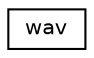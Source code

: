 digraph "Graphical Class Hierarchy"
{
  edge [fontname="Helvetica",fontsize="10",labelfontname="Helvetica",labelfontsize="10"];
  node [fontname="Helvetica",fontsize="10",shape=record];
  rankdir="LR";
  Node0 [label="wav",height=0.2,width=0.4,color="black", fillcolor="white", style="filled",URL="$classwav.html"];
}
